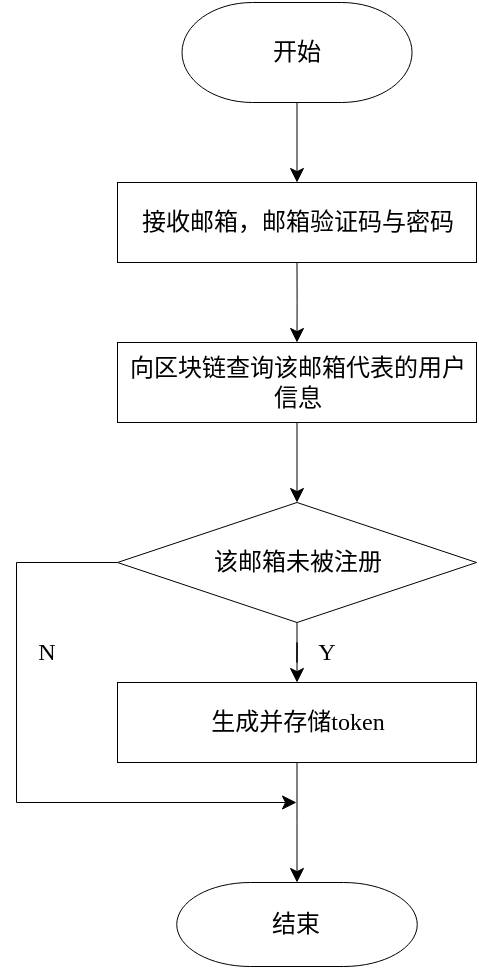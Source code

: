<mxfile version="21.3.4" type="device">
  <diagram id="C5RBs43oDa-KdzZeNtuy" name="Page-1">
    <mxGraphModel dx="1050" dy="541" grid="1" gridSize="10" guides="1" tooltips="1" connect="1" arrows="1" fold="1" page="1" pageScale="1" pageWidth="827" pageHeight="1169" math="0" shadow="0">
      <root>
        <mxCell id="WIyWlLk6GJQsqaUBKTNV-0" />
        <mxCell id="WIyWlLk6GJQsqaUBKTNV-1" parent="WIyWlLk6GJQsqaUBKTNV-0" />
        <mxCell id="GkK8rgHaTdp_Z63oCaVb-0" style="edgeStyle=orthogonalEdgeStyle;rounded=0;orthogonalLoop=1;jettySize=auto;html=1;entryX=0.5;entryY=0;entryDx=0;entryDy=0;strokeWidth=0.5;fontFamily=宋体;" parent="WIyWlLk6GJQsqaUBKTNV-1" source="lQzMKsJTND3-giCzSCY7-1" target="lQzMKsJTND3-giCzSCY7-2" edge="1">
          <mxGeometry relative="1" as="geometry" />
        </mxCell>
        <mxCell id="lQzMKsJTND3-giCzSCY7-1" value="开始" style="strokeWidth=0.5;html=1;shape=mxgraph.flowchart.terminator;whiteSpace=wrap;fontFamily=宋体;" parent="WIyWlLk6GJQsqaUBKTNV-1" vertex="1">
          <mxGeometry x="422.76" y="230" width="115" height="50" as="geometry" />
        </mxCell>
        <mxCell id="lQzMKsJTND3-giCzSCY7-2" value="接收邮箱，邮箱验证码与密码" style="whiteSpace=wrap;html=1;strokeWidth=0.5;fontFamily=宋体;" parent="WIyWlLk6GJQsqaUBKTNV-1" vertex="1">
          <mxGeometry x="390.5" y="320" width="179.5" height="40" as="geometry" />
        </mxCell>
        <mxCell id="lQzMKsJTND3-giCzSCY7-11" value="" style="edgeStyle=orthogonalEdgeStyle;rounded=0;orthogonalLoop=1;jettySize=auto;html=1;exitX=0.5;exitY=1;exitDx=0;exitDy=0;strokeWidth=0.5;fontFamily=宋体;" parent="WIyWlLk6GJQsqaUBKTNV-1" source="lQzMKsJTND3-giCzSCY7-2" target="lQzMKsJTND3-giCzSCY7-10" edge="1">
          <mxGeometry relative="1" as="geometry">
            <mxPoint x="480.25" y="360" as="sourcePoint" />
          </mxGeometry>
        </mxCell>
        <mxCell id="lQzMKsJTND3-giCzSCY7-13" value="" style="edgeStyle=orthogonalEdgeStyle;rounded=0;orthogonalLoop=1;jettySize=auto;html=1;strokeWidth=0.5;fontFamily=宋体;" parent="WIyWlLk6GJQsqaUBKTNV-1" source="lQzMKsJTND3-giCzSCY7-10" target="lQzMKsJTND3-giCzSCY7-12" edge="1">
          <mxGeometry relative="1" as="geometry" />
        </mxCell>
        <mxCell id="lQzMKsJTND3-giCzSCY7-10" value="向区块链查询该邮箱代表的用户信息" style="whiteSpace=wrap;html=1;strokeWidth=0.5;fontFamily=宋体;" parent="WIyWlLk6GJQsqaUBKTNV-1" vertex="1">
          <mxGeometry x="390.5" y="400" width="179.5" height="40" as="geometry" />
        </mxCell>
        <mxCell id="lQzMKsJTND3-giCzSCY7-15" value="" style="edgeStyle=orthogonalEdgeStyle;rounded=0;orthogonalLoop=1;jettySize=auto;html=1;strokeWidth=0.5;fontFamily=宋体;" parent="WIyWlLk6GJQsqaUBKTNV-1" source="lQzMKsJTND3-giCzSCY7-12" target="lQzMKsJTND3-giCzSCY7-14" edge="1">
          <mxGeometry relative="1" as="geometry" />
        </mxCell>
        <mxCell id="lQzMKsJTND3-giCzSCY7-29" style="edgeStyle=orthogonalEdgeStyle;rounded=0;orthogonalLoop=1;jettySize=auto;html=1;strokeWidth=0.5;fontFamily=宋体;" parent="WIyWlLk6GJQsqaUBKTNV-1" source="lQzMKsJTND3-giCzSCY7-12" edge="1">
          <mxGeometry relative="1" as="geometry">
            <mxPoint x="480" y="630" as="targetPoint" />
            <Array as="points">
              <mxPoint x="340" y="510" />
              <mxPoint x="340" y="630" />
            </Array>
          </mxGeometry>
        </mxCell>
        <mxCell id="lQzMKsJTND3-giCzSCY7-12" value="该邮箱未被注册" style="rhombus;whiteSpace=wrap;html=1;strokeWidth=0.5;fontFamily=宋体;" parent="WIyWlLk6GJQsqaUBKTNV-1" vertex="1">
          <mxGeometry x="390.5" y="480" width="179.5" height="60" as="geometry" />
        </mxCell>
        <mxCell id="lQzMKsJTND3-giCzSCY7-19" value="" style="edgeStyle=orthogonalEdgeStyle;rounded=0;orthogonalLoop=1;jettySize=auto;html=1;entryX=0.5;entryY=0;entryDx=0;entryDy=0;entryPerimeter=0;strokeWidth=0.5;fontFamily=宋体;" parent="WIyWlLk6GJQsqaUBKTNV-1" source="lQzMKsJTND3-giCzSCY7-14" target="lQzMKsJTND3-giCzSCY7-21" edge="1">
          <mxGeometry relative="1" as="geometry">
            <mxPoint x="501" y="810" as="targetPoint" />
          </mxGeometry>
        </mxCell>
        <mxCell id="lQzMKsJTND3-giCzSCY7-14" value="生成并存储token" style="whiteSpace=wrap;html=1;strokeWidth=0.5;fontFamily=宋体;" parent="WIyWlLk6GJQsqaUBKTNV-1" vertex="1">
          <mxGeometry x="390.5" y="570" width="179.5" height="40" as="geometry" />
        </mxCell>
        <mxCell id="lQzMKsJTND3-giCzSCY7-21" value="结束" style="strokeWidth=0.5;html=1;shape=mxgraph.flowchart.terminator;whiteSpace=wrap;fontFamily=宋体;" parent="WIyWlLk6GJQsqaUBKTNV-1" vertex="1">
          <mxGeometry x="420.13" y="670" width="120.25" height="42" as="geometry" />
        </mxCell>
        <mxCell id="lQzMKsJTND3-giCzSCY7-22" value="Y" style="text;html=1;align=center;verticalAlign=middle;resizable=0;points=[];autosize=1;strokeColor=none;fillColor=none;strokeWidth=0.5;fontFamily=宋体;" parent="WIyWlLk6GJQsqaUBKTNV-1" vertex="1">
          <mxGeometry x="480" y="540" width="30" height="30" as="geometry" />
        </mxCell>
        <mxCell id="lQzMKsJTND3-giCzSCY7-27" value="N" style="text;html=1;align=center;verticalAlign=middle;resizable=0;points=[];autosize=1;strokeColor=none;fillColor=none;strokeWidth=0.5;fontFamily=宋体;" parent="WIyWlLk6GJQsqaUBKTNV-1" vertex="1">
          <mxGeometry x="340" y="540" width="30" height="30" as="geometry" />
        </mxCell>
      </root>
    </mxGraphModel>
  </diagram>
</mxfile>
